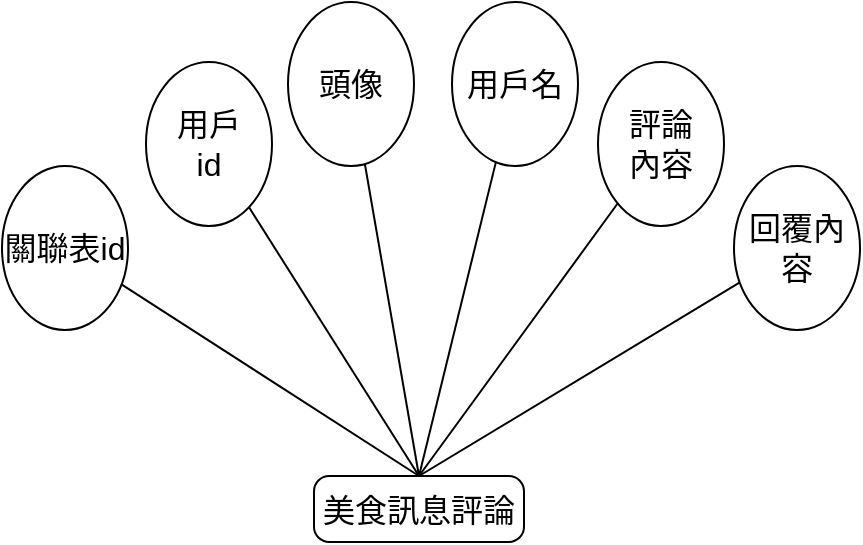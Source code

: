 <mxfile version="22.1.16" type="device">
  <diagram id="4f_9B3qsldWHsnAXsb4t" name="第1頁">
    <mxGraphModel dx="794" dy="859" grid="0" gridSize="10" guides="1" tooltips="1" connect="1" arrows="1" fold="1" page="0" pageScale="1" pageWidth="827" pageHeight="1169" math="0" shadow="0">
      <root>
        <mxCell id="0" />
        <mxCell id="1" parent="0" />
        <mxCell id="5moh-K5nebXSy-n8Y64M-1" value="美食訊息評論" style="rounded=1;whiteSpace=wrap;html=1;fontSize=16;arcSize=23;" parent="1" vertex="1">
          <mxGeometry x="276" y="183" width="105" height="33" as="geometry" />
        </mxCell>
        <mxCell id="5moh-K5nebXSy-n8Y64M-4" value="頭像" style="ellipse;whiteSpace=wrap;html=1;fontSize=16;rotation=0;direction=north;" parent="1" vertex="1">
          <mxGeometry x="263" y="-54" width="63" height="82" as="geometry" />
        </mxCell>
        <mxCell id="5moh-K5nebXSy-n8Y64M-5" value="用戶&lt;br style=&quot;border-color: var(--border-color);&quot;&gt;id" style="ellipse;whiteSpace=wrap;html=1;fontSize=16;rotation=0;direction=north;" parent="1" vertex="1">
          <mxGeometry x="192" y="-24" width="63" height="82" as="geometry" />
        </mxCell>
        <mxCell id="5moh-K5nebXSy-n8Y64M-6" value="關聯表id" style="ellipse;whiteSpace=wrap;html=1;fontSize=16;rotation=0;direction=north;" parent="1" vertex="1">
          <mxGeometry x="120" y="28" width="63" height="82" as="geometry" />
        </mxCell>
        <mxCell id="5moh-K5nebXSy-n8Y64M-7" value="評論&lt;br style=&quot;border-color: var(--border-color);&quot;&gt;內容" style="ellipse;whiteSpace=wrap;html=1;fontSize=16;rotation=0;direction=north;" parent="1" vertex="1">
          <mxGeometry x="418" y="-24" width="63" height="82" as="geometry" />
        </mxCell>
        <mxCell id="5moh-K5nebXSy-n8Y64M-9" value="回覆內容" style="ellipse;whiteSpace=wrap;html=1;fontSize=16;rotation=0;direction=north;" parent="1" vertex="1">
          <mxGeometry x="486" y="28" width="63" height="82" as="geometry" />
        </mxCell>
        <mxCell id="5moh-K5nebXSy-n8Y64M-22" value="" style="endArrow=none;html=1;rounded=0;fontSize=12;startSize=8;endSize=8;curved=1;entryX=0.5;entryY=0;entryDx=0;entryDy=0;" parent="1" source="5moh-K5nebXSy-n8Y64M-6" target="5moh-K5nebXSy-n8Y64M-1" edge="1">
          <mxGeometry width="50" height="50" relative="1" as="geometry">
            <mxPoint x="261" y="137" as="sourcePoint" />
            <mxPoint x="307" y="87" as="targetPoint" />
          </mxGeometry>
        </mxCell>
        <mxCell id="5moh-K5nebXSy-n8Y64M-23" value="" style="endArrow=none;html=1;rounded=0;fontSize=12;startSize=8;endSize=8;curved=1;entryX=0.5;entryY=0;entryDx=0;entryDy=0;" parent="1" source="5moh-K5nebXSy-n8Y64M-5" target="5moh-K5nebXSy-n8Y64M-1" edge="1">
          <mxGeometry width="50" height="50" relative="1" as="geometry">
            <mxPoint x="261" y="137" as="sourcePoint" />
            <mxPoint x="311" y="87" as="targetPoint" />
          </mxGeometry>
        </mxCell>
        <mxCell id="5moh-K5nebXSy-n8Y64M-24" value="" style="endArrow=none;html=1;rounded=0;fontSize=12;startSize=8;endSize=8;curved=1;exitX=0.5;exitY=0;exitDx=0;exitDy=0;" parent="1" source="5moh-K5nebXSy-n8Y64M-1" target="5moh-K5nebXSy-n8Y64M-4" edge="1">
          <mxGeometry width="50" height="50" relative="1" as="geometry">
            <mxPoint x="261" y="137" as="sourcePoint" />
            <mxPoint x="311" y="87" as="targetPoint" />
          </mxGeometry>
        </mxCell>
        <mxCell id="5moh-K5nebXSy-n8Y64M-25" value="" style="endArrow=none;html=1;rounded=0;fontSize=12;startSize=8;endSize=8;curved=1;exitX=0.5;exitY=0;exitDx=0;exitDy=0;" parent="1" source="5moh-K5nebXSy-n8Y64M-1" target="QNMv-VAHNYzLaz92xDh0-1" edge="1">
          <mxGeometry width="50" height="50" relative="1" as="geometry">
            <mxPoint x="261" y="137" as="sourcePoint" />
            <mxPoint x="369.941" y="2.53" as="targetPoint" />
          </mxGeometry>
        </mxCell>
        <mxCell id="5moh-K5nebXSy-n8Y64M-26" value="" style="endArrow=none;html=1;rounded=0;fontSize=12;startSize=8;endSize=8;curved=1;exitX=0.5;exitY=0;exitDx=0;exitDy=0;" parent="1" source="5moh-K5nebXSy-n8Y64M-1" target="5moh-K5nebXSy-n8Y64M-7" edge="1">
          <mxGeometry width="50" height="50" relative="1" as="geometry">
            <mxPoint x="261" y="137" as="sourcePoint" />
            <mxPoint x="311" y="87" as="targetPoint" />
          </mxGeometry>
        </mxCell>
        <mxCell id="5moh-K5nebXSy-n8Y64M-27" value="" style="endArrow=none;html=1;rounded=0;fontSize=12;startSize=8;endSize=8;curved=1;exitX=0.5;exitY=0;exitDx=0;exitDy=0;" parent="1" source="5moh-K5nebXSy-n8Y64M-1" target="5moh-K5nebXSy-n8Y64M-9" edge="1">
          <mxGeometry width="50" height="50" relative="1" as="geometry">
            <mxPoint x="261" y="137" as="sourcePoint" />
            <mxPoint x="311" y="87" as="targetPoint" />
          </mxGeometry>
        </mxCell>
        <mxCell id="QNMv-VAHNYzLaz92xDh0-1" value="用戶名" style="ellipse;whiteSpace=wrap;html=1;fontSize=16;rotation=0;direction=north;" vertex="1" parent="1">
          <mxGeometry x="345" y="-54" width="63" height="82" as="geometry" />
        </mxCell>
      </root>
    </mxGraphModel>
  </diagram>
</mxfile>
